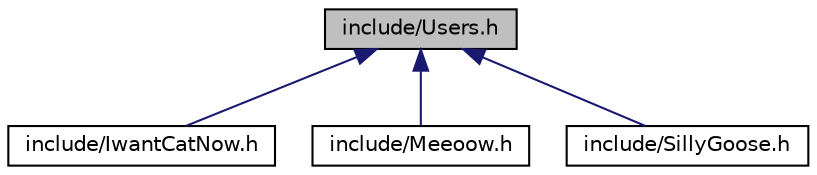 digraph "include/Users.h"
{
 // LATEX_PDF_SIZE
  edge [fontname="Helvetica",fontsize="10",labelfontname="Helvetica",labelfontsize="10"];
  node [fontname="Helvetica",fontsize="10",shape=record];
  Node1 [label="include/Users.h",height=0.2,width=0.4,color="black", fillcolor="grey75", style="filled", fontcolor="black",tooltip="Header file for the Declaration of the Users class and related functionality."];
  Node1 -> Node2 [dir="back",color="midnightblue",fontsize="10",style="solid"];
  Node2 [label="include/IwantCatNow.h",height=0.2,width=0.4,color="black", fillcolor="white", style="filled",URL="$IwantCatNow_8h.html",tooltip="Header file for the IwantCatNow class."];
  Node1 -> Node3 [dir="back",color="midnightblue",fontsize="10",style="solid"];
  Node3 [label="include/Meeoow.h",height=0.2,width=0.4,color="black", fillcolor="white", style="filled",URL="$Meeoow_8h.html",tooltip="Header file for the Meeoow class."];
  Node1 -> Node4 [dir="back",color="midnightblue",fontsize="10",style="solid"];
  Node4 [label="include/SillyGoose.h",height=0.2,width=0.4,color="black", fillcolor="white", style="filled",URL="$SillyGoose_8h.html",tooltip="Header file for the SillyGoose class."];
}
